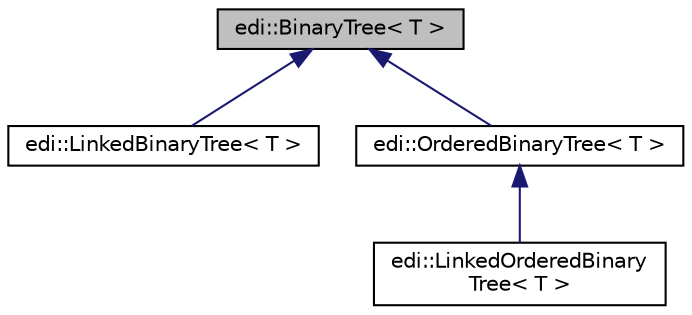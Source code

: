 digraph "edi::BinaryTree&lt; T &gt;"
{
  edge [fontname="Helvetica",fontsize="10",labelfontname="Helvetica",labelfontsize="10"];
  node [fontname="Helvetica",fontsize="10",shape=record];
  Node1 [label="edi::BinaryTree\< T \>",height=0.2,width=0.4,color="black", fillcolor="grey75", style="filled", fontcolor="black"];
  Node1 -> Node2 [dir="back",color="midnightblue",fontsize="10",style="solid",fontname="Helvetica"];
  Node2 [label="edi::LinkedBinaryTree\< T \>",height=0.2,width=0.4,color="black", fillcolor="white", style="filled",URL="$classedi_1_1LinkedBinaryTree.html",tooltip="Linked implementation of the ADT BinaryTree. "];
  Node1 -> Node3 [dir="back",color="midnightblue",fontsize="10",style="solid",fontname="Helvetica"];
  Node3 [label="edi::OrderedBinaryTree\< T \>",height=0.2,width=0.4,color="black", fillcolor="white", style="filled",URL="$classedi_1_1OrderedBinaryTree.html",tooltip="The ADT OrderedBinaryTree. "];
  Node3 -> Node4 [dir="back",color="midnightblue",fontsize="10",style="solid",fontname="Helvetica"];
  Node4 [label="edi::LinkedOrderedBinary\lTree\< T \>",height=0.2,width=0.4,color="black", fillcolor="white", style="filled",URL="$classedi_1_1LinkedOrderedBinaryTree.html",tooltip="Linked implementation of the ADT OrderedBinaryTree. "];
}
